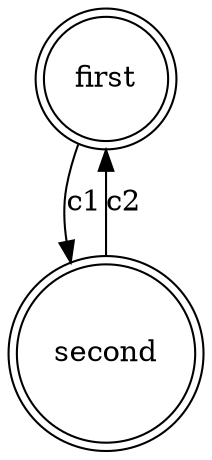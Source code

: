 digraph "a972d228-3f01-42fc-89e8-b0431bcd87b6" {
	"345741ee-dd29-4ca3-886c-603eb316c436" [label=first shape=doublecircle]
	"345741ee-dd29-4ca3-886c-603eb316c436" -> "2985c882-3733-42f2-afb4-78cf6382de83" [label=c1]
	"2985c882-3733-42f2-afb4-78cf6382de83" [label=second shape=doublecircle]
	"2985c882-3733-42f2-afb4-78cf6382de83" -> "345741ee-dd29-4ca3-886c-603eb316c436" [label=c2]
}
